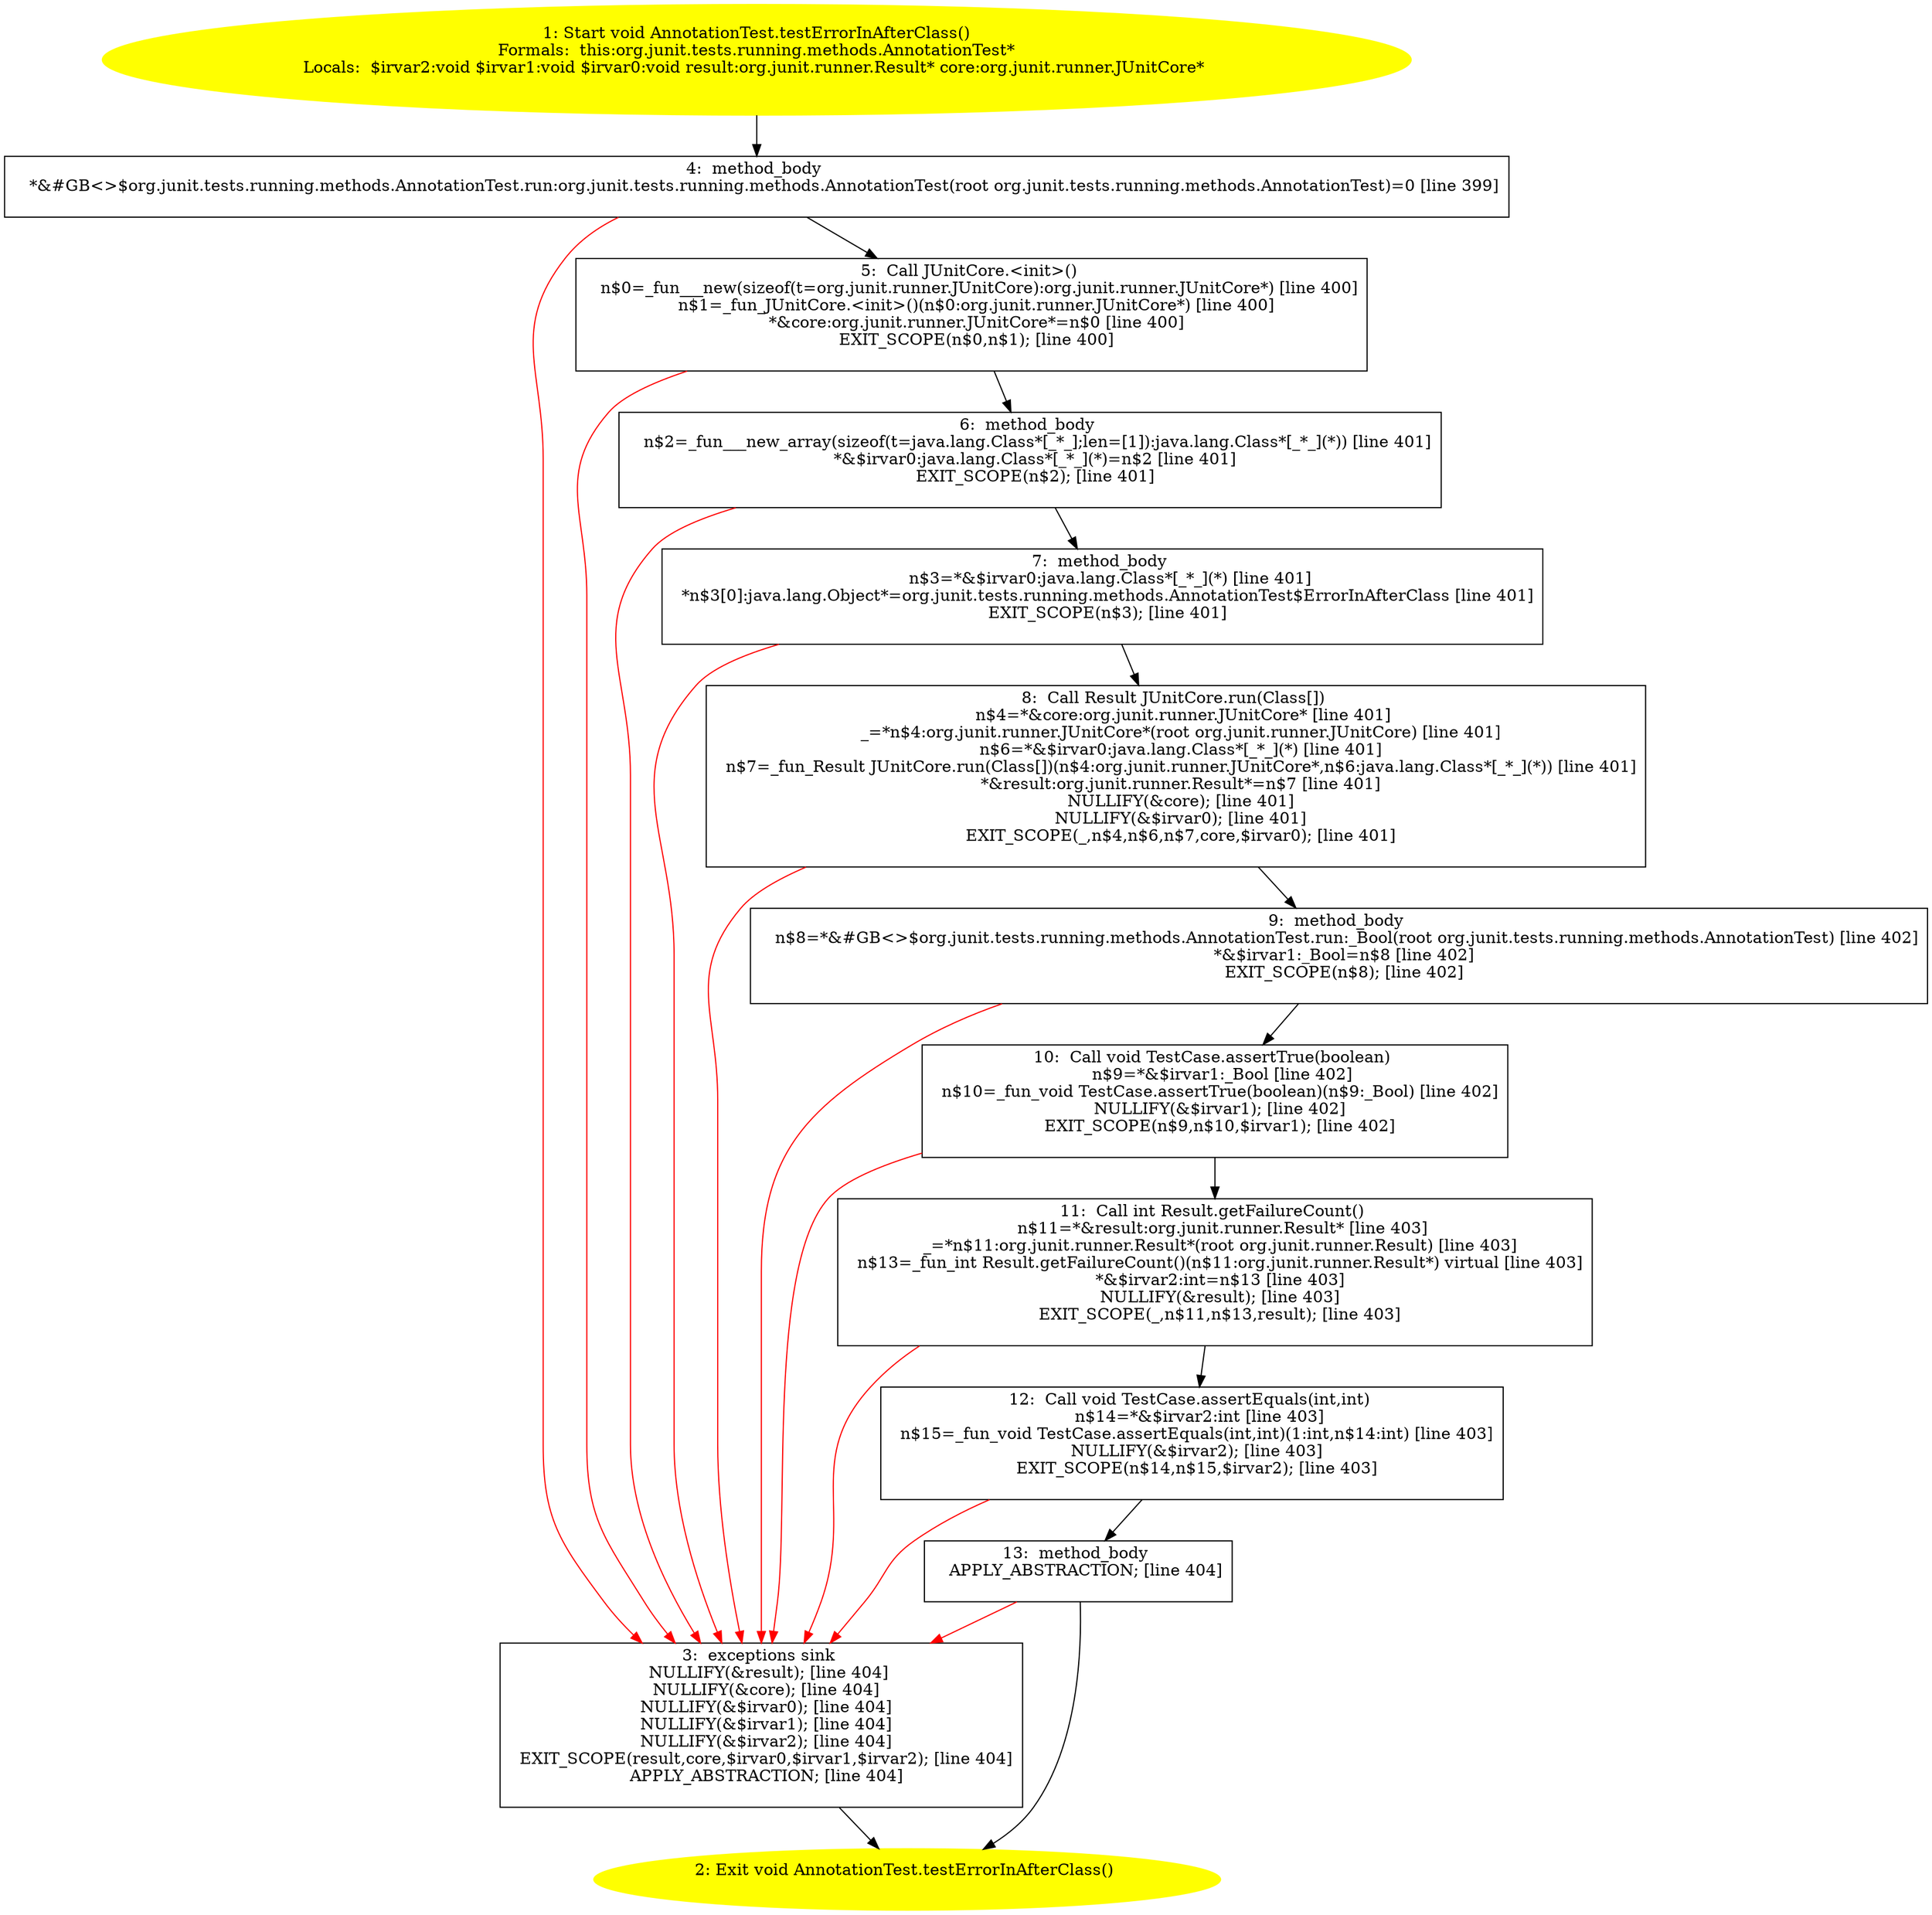 /* @generated */
digraph cfg {
"org.junit.tests.running.methods.AnnotationTest.testErrorInAfterClass():void.3111b5cff8c3675dec77eb86e4e5461c_1" [label="1: Start void AnnotationTest.testErrorInAfterClass()\nFormals:  this:org.junit.tests.running.methods.AnnotationTest*\nLocals:  $irvar2:void $irvar1:void $irvar0:void result:org.junit.runner.Result* core:org.junit.runner.JUnitCore* \n  " color=yellow style=filled]
	

	 "org.junit.tests.running.methods.AnnotationTest.testErrorInAfterClass():void.3111b5cff8c3675dec77eb86e4e5461c_1" -> "org.junit.tests.running.methods.AnnotationTest.testErrorInAfterClass():void.3111b5cff8c3675dec77eb86e4e5461c_4" ;
"org.junit.tests.running.methods.AnnotationTest.testErrorInAfterClass():void.3111b5cff8c3675dec77eb86e4e5461c_2" [label="2: Exit void AnnotationTest.testErrorInAfterClass() \n  " color=yellow style=filled]
	

"org.junit.tests.running.methods.AnnotationTest.testErrorInAfterClass():void.3111b5cff8c3675dec77eb86e4e5461c_3" [label="3:  exceptions sink \n   NULLIFY(&result); [line 404]\n  NULLIFY(&core); [line 404]\n  NULLIFY(&$irvar0); [line 404]\n  NULLIFY(&$irvar1); [line 404]\n  NULLIFY(&$irvar2); [line 404]\n  EXIT_SCOPE(result,core,$irvar0,$irvar1,$irvar2); [line 404]\n  APPLY_ABSTRACTION; [line 404]\n " shape="box"]
	

	 "org.junit.tests.running.methods.AnnotationTest.testErrorInAfterClass():void.3111b5cff8c3675dec77eb86e4e5461c_3" -> "org.junit.tests.running.methods.AnnotationTest.testErrorInAfterClass():void.3111b5cff8c3675dec77eb86e4e5461c_2" ;
"org.junit.tests.running.methods.AnnotationTest.testErrorInAfterClass():void.3111b5cff8c3675dec77eb86e4e5461c_4" [label="4:  method_body \n   *&#GB<>$org.junit.tests.running.methods.AnnotationTest.run:org.junit.tests.running.methods.AnnotationTest(root org.junit.tests.running.methods.AnnotationTest)=0 [line 399]\n " shape="box"]
	

	 "org.junit.tests.running.methods.AnnotationTest.testErrorInAfterClass():void.3111b5cff8c3675dec77eb86e4e5461c_4" -> "org.junit.tests.running.methods.AnnotationTest.testErrorInAfterClass():void.3111b5cff8c3675dec77eb86e4e5461c_5" ;
	 "org.junit.tests.running.methods.AnnotationTest.testErrorInAfterClass():void.3111b5cff8c3675dec77eb86e4e5461c_4" -> "org.junit.tests.running.methods.AnnotationTest.testErrorInAfterClass():void.3111b5cff8c3675dec77eb86e4e5461c_3" [color="red" ];
"org.junit.tests.running.methods.AnnotationTest.testErrorInAfterClass():void.3111b5cff8c3675dec77eb86e4e5461c_5" [label="5:  Call JUnitCore.<init>() \n   n$0=_fun___new(sizeof(t=org.junit.runner.JUnitCore):org.junit.runner.JUnitCore*) [line 400]\n  n$1=_fun_JUnitCore.<init>()(n$0:org.junit.runner.JUnitCore*) [line 400]\n  *&core:org.junit.runner.JUnitCore*=n$0 [line 400]\n  EXIT_SCOPE(n$0,n$1); [line 400]\n " shape="box"]
	

	 "org.junit.tests.running.methods.AnnotationTest.testErrorInAfterClass():void.3111b5cff8c3675dec77eb86e4e5461c_5" -> "org.junit.tests.running.methods.AnnotationTest.testErrorInAfterClass():void.3111b5cff8c3675dec77eb86e4e5461c_6" ;
	 "org.junit.tests.running.methods.AnnotationTest.testErrorInAfterClass():void.3111b5cff8c3675dec77eb86e4e5461c_5" -> "org.junit.tests.running.methods.AnnotationTest.testErrorInAfterClass():void.3111b5cff8c3675dec77eb86e4e5461c_3" [color="red" ];
"org.junit.tests.running.methods.AnnotationTest.testErrorInAfterClass():void.3111b5cff8c3675dec77eb86e4e5461c_6" [label="6:  method_body \n   n$2=_fun___new_array(sizeof(t=java.lang.Class*[_*_];len=[1]):java.lang.Class*[_*_](*)) [line 401]\n  *&$irvar0:java.lang.Class*[_*_](*)=n$2 [line 401]\n  EXIT_SCOPE(n$2); [line 401]\n " shape="box"]
	

	 "org.junit.tests.running.methods.AnnotationTest.testErrorInAfterClass():void.3111b5cff8c3675dec77eb86e4e5461c_6" -> "org.junit.tests.running.methods.AnnotationTest.testErrorInAfterClass():void.3111b5cff8c3675dec77eb86e4e5461c_7" ;
	 "org.junit.tests.running.methods.AnnotationTest.testErrorInAfterClass():void.3111b5cff8c3675dec77eb86e4e5461c_6" -> "org.junit.tests.running.methods.AnnotationTest.testErrorInAfterClass():void.3111b5cff8c3675dec77eb86e4e5461c_3" [color="red" ];
"org.junit.tests.running.methods.AnnotationTest.testErrorInAfterClass():void.3111b5cff8c3675dec77eb86e4e5461c_7" [label="7:  method_body \n   n$3=*&$irvar0:java.lang.Class*[_*_](*) [line 401]\n  *n$3[0]:java.lang.Object*=org.junit.tests.running.methods.AnnotationTest$ErrorInAfterClass [line 401]\n  EXIT_SCOPE(n$3); [line 401]\n " shape="box"]
	

	 "org.junit.tests.running.methods.AnnotationTest.testErrorInAfterClass():void.3111b5cff8c3675dec77eb86e4e5461c_7" -> "org.junit.tests.running.methods.AnnotationTest.testErrorInAfterClass():void.3111b5cff8c3675dec77eb86e4e5461c_8" ;
	 "org.junit.tests.running.methods.AnnotationTest.testErrorInAfterClass():void.3111b5cff8c3675dec77eb86e4e5461c_7" -> "org.junit.tests.running.methods.AnnotationTest.testErrorInAfterClass():void.3111b5cff8c3675dec77eb86e4e5461c_3" [color="red" ];
"org.junit.tests.running.methods.AnnotationTest.testErrorInAfterClass():void.3111b5cff8c3675dec77eb86e4e5461c_8" [label="8:  Call Result JUnitCore.run(Class[]) \n   n$4=*&core:org.junit.runner.JUnitCore* [line 401]\n  _=*n$4:org.junit.runner.JUnitCore*(root org.junit.runner.JUnitCore) [line 401]\n  n$6=*&$irvar0:java.lang.Class*[_*_](*) [line 401]\n  n$7=_fun_Result JUnitCore.run(Class[])(n$4:org.junit.runner.JUnitCore*,n$6:java.lang.Class*[_*_](*)) [line 401]\n  *&result:org.junit.runner.Result*=n$7 [line 401]\n  NULLIFY(&core); [line 401]\n  NULLIFY(&$irvar0); [line 401]\n  EXIT_SCOPE(_,n$4,n$6,n$7,core,$irvar0); [line 401]\n " shape="box"]
	

	 "org.junit.tests.running.methods.AnnotationTest.testErrorInAfterClass():void.3111b5cff8c3675dec77eb86e4e5461c_8" -> "org.junit.tests.running.methods.AnnotationTest.testErrorInAfterClass():void.3111b5cff8c3675dec77eb86e4e5461c_9" ;
	 "org.junit.tests.running.methods.AnnotationTest.testErrorInAfterClass():void.3111b5cff8c3675dec77eb86e4e5461c_8" -> "org.junit.tests.running.methods.AnnotationTest.testErrorInAfterClass():void.3111b5cff8c3675dec77eb86e4e5461c_3" [color="red" ];
"org.junit.tests.running.methods.AnnotationTest.testErrorInAfterClass():void.3111b5cff8c3675dec77eb86e4e5461c_9" [label="9:  method_body \n   n$8=*&#GB<>$org.junit.tests.running.methods.AnnotationTest.run:_Bool(root org.junit.tests.running.methods.AnnotationTest) [line 402]\n  *&$irvar1:_Bool=n$8 [line 402]\n  EXIT_SCOPE(n$8); [line 402]\n " shape="box"]
	

	 "org.junit.tests.running.methods.AnnotationTest.testErrorInAfterClass():void.3111b5cff8c3675dec77eb86e4e5461c_9" -> "org.junit.tests.running.methods.AnnotationTest.testErrorInAfterClass():void.3111b5cff8c3675dec77eb86e4e5461c_10" ;
	 "org.junit.tests.running.methods.AnnotationTest.testErrorInAfterClass():void.3111b5cff8c3675dec77eb86e4e5461c_9" -> "org.junit.tests.running.methods.AnnotationTest.testErrorInAfterClass():void.3111b5cff8c3675dec77eb86e4e5461c_3" [color="red" ];
"org.junit.tests.running.methods.AnnotationTest.testErrorInAfterClass():void.3111b5cff8c3675dec77eb86e4e5461c_10" [label="10:  Call void TestCase.assertTrue(boolean) \n   n$9=*&$irvar1:_Bool [line 402]\n  n$10=_fun_void TestCase.assertTrue(boolean)(n$9:_Bool) [line 402]\n  NULLIFY(&$irvar1); [line 402]\n  EXIT_SCOPE(n$9,n$10,$irvar1); [line 402]\n " shape="box"]
	

	 "org.junit.tests.running.methods.AnnotationTest.testErrorInAfterClass():void.3111b5cff8c3675dec77eb86e4e5461c_10" -> "org.junit.tests.running.methods.AnnotationTest.testErrorInAfterClass():void.3111b5cff8c3675dec77eb86e4e5461c_11" ;
	 "org.junit.tests.running.methods.AnnotationTest.testErrorInAfterClass():void.3111b5cff8c3675dec77eb86e4e5461c_10" -> "org.junit.tests.running.methods.AnnotationTest.testErrorInAfterClass():void.3111b5cff8c3675dec77eb86e4e5461c_3" [color="red" ];
"org.junit.tests.running.methods.AnnotationTest.testErrorInAfterClass():void.3111b5cff8c3675dec77eb86e4e5461c_11" [label="11:  Call int Result.getFailureCount() \n   n$11=*&result:org.junit.runner.Result* [line 403]\n  _=*n$11:org.junit.runner.Result*(root org.junit.runner.Result) [line 403]\n  n$13=_fun_int Result.getFailureCount()(n$11:org.junit.runner.Result*) virtual [line 403]\n  *&$irvar2:int=n$13 [line 403]\n  NULLIFY(&result); [line 403]\n  EXIT_SCOPE(_,n$11,n$13,result); [line 403]\n " shape="box"]
	

	 "org.junit.tests.running.methods.AnnotationTest.testErrorInAfterClass():void.3111b5cff8c3675dec77eb86e4e5461c_11" -> "org.junit.tests.running.methods.AnnotationTest.testErrorInAfterClass():void.3111b5cff8c3675dec77eb86e4e5461c_12" ;
	 "org.junit.tests.running.methods.AnnotationTest.testErrorInAfterClass():void.3111b5cff8c3675dec77eb86e4e5461c_11" -> "org.junit.tests.running.methods.AnnotationTest.testErrorInAfterClass():void.3111b5cff8c3675dec77eb86e4e5461c_3" [color="red" ];
"org.junit.tests.running.methods.AnnotationTest.testErrorInAfterClass():void.3111b5cff8c3675dec77eb86e4e5461c_12" [label="12:  Call void TestCase.assertEquals(int,int) \n   n$14=*&$irvar2:int [line 403]\n  n$15=_fun_void TestCase.assertEquals(int,int)(1:int,n$14:int) [line 403]\n  NULLIFY(&$irvar2); [line 403]\n  EXIT_SCOPE(n$14,n$15,$irvar2); [line 403]\n " shape="box"]
	

	 "org.junit.tests.running.methods.AnnotationTest.testErrorInAfterClass():void.3111b5cff8c3675dec77eb86e4e5461c_12" -> "org.junit.tests.running.methods.AnnotationTest.testErrorInAfterClass():void.3111b5cff8c3675dec77eb86e4e5461c_13" ;
	 "org.junit.tests.running.methods.AnnotationTest.testErrorInAfterClass():void.3111b5cff8c3675dec77eb86e4e5461c_12" -> "org.junit.tests.running.methods.AnnotationTest.testErrorInAfterClass():void.3111b5cff8c3675dec77eb86e4e5461c_3" [color="red" ];
"org.junit.tests.running.methods.AnnotationTest.testErrorInAfterClass():void.3111b5cff8c3675dec77eb86e4e5461c_13" [label="13:  method_body \n   APPLY_ABSTRACTION; [line 404]\n " shape="box"]
	

	 "org.junit.tests.running.methods.AnnotationTest.testErrorInAfterClass():void.3111b5cff8c3675dec77eb86e4e5461c_13" -> "org.junit.tests.running.methods.AnnotationTest.testErrorInAfterClass():void.3111b5cff8c3675dec77eb86e4e5461c_2" ;
	 "org.junit.tests.running.methods.AnnotationTest.testErrorInAfterClass():void.3111b5cff8c3675dec77eb86e4e5461c_13" -> "org.junit.tests.running.methods.AnnotationTest.testErrorInAfterClass():void.3111b5cff8c3675dec77eb86e4e5461c_3" [color="red" ];
}
